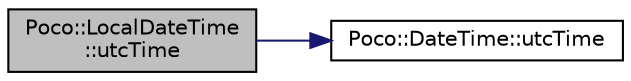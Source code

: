 digraph "Poco::LocalDateTime::utcTime"
{
 // LATEX_PDF_SIZE
  edge [fontname="Helvetica",fontsize="10",labelfontname="Helvetica",labelfontsize="10"];
  node [fontname="Helvetica",fontsize="10",shape=record];
  rankdir="LR";
  Node1 [label="Poco::LocalDateTime\l::utcTime",height=0.2,width=0.4,color="black", fillcolor="grey75", style="filled", fontcolor="black",tooltip="Returns the date and time expressed as a Timestamp."];
  Node1 -> Node2 [color="midnightblue",fontsize="10",style="solid",fontname="Helvetica"];
  Node2 [label="Poco::DateTime::utcTime",height=0.2,width=0.4,color="black", fillcolor="white", style="filled",URL="$classPoco_1_1DateTime.html#a36e74286dbe2fd1ef7920ddc62948a89",tooltip="Returns the date and time expressed as a Timestamp."];
}
